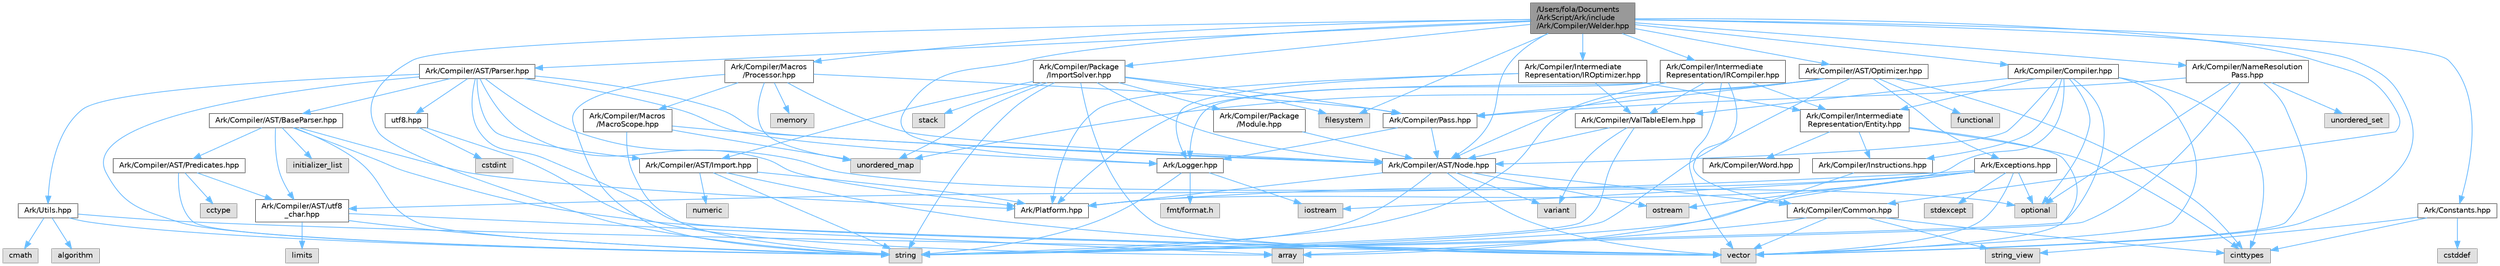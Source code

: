 digraph "/Users/fola/Documents/ArkScript/Ark/include/Ark/Compiler/Welder.hpp"
{
 // INTERACTIVE_SVG=YES
 // LATEX_PDF_SIZE
  bgcolor="transparent";
  edge [fontname=Helvetica,fontsize=10,labelfontname=Helvetica,labelfontsize=10];
  node [fontname=Helvetica,fontsize=10,shape=box,height=0.2,width=0.4];
  Node1 [id="Node000001",label="/Users/fola/Documents\l/ArkScript/Ark/include\l/Ark/Compiler/Welder.hpp",height=0.2,width=0.4,color="gray40", fillcolor="grey60", style="filled", fontcolor="black",tooltip="In charge of welding everything needed to compile code."];
  Node1 -> Node2 [id="edge1_Node000001_Node000002",color="steelblue1",style="solid",tooltip=" "];
  Node2 [id="Node000002",label="string",height=0.2,width=0.4,color="grey60", fillcolor="#E0E0E0", style="filled",tooltip=" "];
  Node1 -> Node3 [id="edge2_Node000001_Node000003",color="steelblue1",style="solid",tooltip=" "];
  Node3 [id="Node000003",label="vector",height=0.2,width=0.4,color="grey60", fillcolor="#E0E0E0", style="filled",tooltip=" "];
  Node1 -> Node4 [id="edge3_Node000001_Node000004",color="steelblue1",style="solid",tooltip=" "];
  Node4 [id="Node000004",label="filesystem",height=0.2,width=0.4,color="grey60", fillcolor="#E0E0E0", style="filled",tooltip=" "];
  Node1 -> Node5 [id="edge4_Node000001_Node000005",color="steelblue1",style="solid",tooltip=" "];
  Node5 [id="Node000005",label="Ark/Compiler/Common.hpp",height=0.2,width=0.4,color="grey40", fillcolor="white", style="filled",URL="$d8/ddd/Common_8hpp.html",tooltip="Common code for the compiler."];
  Node5 -> Node6 [id="edge5_Node000005_Node000006",color="steelblue1",style="solid",tooltip=" "];
  Node6 [id="Node000006",label="array",height=0.2,width=0.4,color="grey60", fillcolor="#E0E0E0", style="filled",tooltip=" "];
  Node5 -> Node7 [id="edge6_Node000005_Node000007",color="steelblue1",style="solid",tooltip=" "];
  Node7 [id="Node000007",label="string_view",height=0.2,width=0.4,color="grey60", fillcolor="#E0E0E0", style="filled",tooltip=" "];
  Node5 -> Node3 [id="edge7_Node000005_Node000003",color="steelblue1",style="solid",tooltip=" "];
  Node5 -> Node8 [id="edge8_Node000005_Node000008",color="steelblue1",style="solid",tooltip=" "];
  Node8 [id="Node000008",label="cinttypes",height=0.2,width=0.4,color="grey60", fillcolor="#E0E0E0", style="filled",tooltip=" "];
  Node1 -> Node9 [id="edge9_Node000001_Node000009",color="steelblue1",style="solid",tooltip=" "];
  Node9 [id="Node000009",label="Ark/Compiler/AST/Node.hpp",height=0.2,width=0.4,color="grey40", fillcolor="white", style="filled",URL="$d7/dc6/Node_8hpp.html",tooltip="AST node used by the parser, optimizer and compiler."];
  Node9 -> Node10 [id="edge10_Node000009_Node000010",color="steelblue1",style="solid",tooltip=" "];
  Node10 [id="Node000010",label="variant",height=0.2,width=0.4,color="grey60", fillcolor="#E0E0E0", style="filled",tooltip=" "];
  Node9 -> Node11 [id="edge11_Node000009_Node000011",color="steelblue1",style="solid",tooltip=" "];
  Node11 [id="Node000011",label="ostream",height=0.2,width=0.4,color="grey60", fillcolor="#E0E0E0", style="filled",tooltip=" "];
  Node9 -> Node2 [id="edge12_Node000009_Node000002",color="steelblue1",style="solid",tooltip=" "];
  Node9 -> Node3 [id="edge13_Node000009_Node000003",color="steelblue1",style="solid",tooltip=" "];
  Node9 -> Node5 [id="edge14_Node000009_Node000005",color="steelblue1",style="solid",tooltip=" "];
  Node9 -> Node12 [id="edge15_Node000009_Node000012",color="steelblue1",style="solid",tooltip=" "];
  Node12 [id="Node000012",label="Ark/Platform.hpp",height=0.2,width=0.4,color="grey40", fillcolor="white", style="filled",URL="$d5/d40/Platform_8hpp.html",tooltip="ArkScript configuration macros."];
  Node1 -> Node13 [id="edge16_Node000001_Node000013",color="steelblue1",style="solid",tooltip=" "];
  Node13 [id="Node000013",label="Ark/Compiler/AST/Parser.hpp",height=0.2,width=0.4,color="grey40", fillcolor="white", style="filled",URL="$d7/ddd/Parser_8hpp.html",tooltip="Parse ArkScript code, but do not handle any import declarations."];
  Node13 -> Node14 [id="edge17_Node000013_Node000014",color="steelblue1",style="solid",tooltip=" "];
  Node14 [id="Node000014",label="Ark/Compiler/AST/BaseParser.hpp",height=0.2,width=0.4,color="grey40", fillcolor="white", style="filled",URL="$d3/d70/BaseParser_8hpp.html",tooltip=" "];
  Node14 -> Node2 [id="edge18_Node000014_Node000002",color="steelblue1",style="solid",tooltip=" "];
  Node14 -> Node3 [id="edge19_Node000014_Node000003",color="steelblue1",style="solid",tooltip=" "];
  Node14 -> Node15 [id="edge20_Node000014_Node000015",color="steelblue1",style="solid",tooltip=" "];
  Node15 [id="Node000015",label="initializer_list",height=0.2,width=0.4,color="grey60", fillcolor="#E0E0E0", style="filled",tooltip=" "];
  Node14 -> Node12 [id="edge21_Node000014_Node000012",color="steelblue1",style="solid",tooltip=" "];
  Node14 -> Node16 [id="edge22_Node000014_Node000016",color="steelblue1",style="solid",tooltip=" "];
  Node16 [id="Node000016",label="Ark/Compiler/AST/Predicates.hpp",height=0.2,width=0.4,color="grey40", fillcolor="white", style="filled",URL="$dc/d59/Predicates_8hpp.html",tooltip=" "];
  Node16 -> Node2 [id="edge23_Node000016_Node000002",color="steelblue1",style="solid",tooltip=" "];
  Node16 -> Node17 [id="edge24_Node000016_Node000017",color="steelblue1",style="solid",tooltip=" "];
  Node17 [id="Node000017",label="cctype",height=0.2,width=0.4,color="grey60", fillcolor="#E0E0E0", style="filled",tooltip=" "];
  Node16 -> Node18 [id="edge25_Node000016_Node000018",color="steelblue1",style="solid",tooltip=" "];
  Node18 [id="Node000018",label="Ark/Compiler/AST/utf8\l_char.hpp",height=0.2,width=0.4,color="grey40", fillcolor="white", style="filled",URL="$db/d4e/utf8__char_8hpp.html",tooltip=" "];
  Node18 -> Node6 [id="edge26_Node000018_Node000006",color="steelblue1",style="solid",tooltip=" "];
  Node18 -> Node2 [id="edge27_Node000018_Node000002",color="steelblue1",style="solid",tooltip=" "];
  Node18 -> Node19 [id="edge28_Node000018_Node000019",color="steelblue1",style="solid",tooltip=" "];
  Node19 [id="Node000019",label="limits",height=0.2,width=0.4,color="grey60", fillcolor="#E0E0E0", style="filled",tooltip=" "];
  Node14 -> Node18 [id="edge29_Node000014_Node000018",color="steelblue1",style="solid",tooltip=" "];
  Node13 -> Node9 [id="edge30_Node000013_Node000009",color="steelblue1",style="solid",tooltip=" "];
  Node13 -> Node20 [id="edge31_Node000013_Node000020",color="steelblue1",style="solid",tooltip=" "];
  Node20 [id="Node000020",label="Ark/Compiler/AST/Import.hpp",height=0.2,width=0.4,color="grey40", fillcolor="white", style="filled",URL="$d4/d32/Import_8hpp.html",tooltip=" "];
  Node20 -> Node3 [id="edge32_Node000020_Node000003",color="steelblue1",style="solid",tooltip=" "];
  Node20 -> Node2 [id="edge33_Node000020_Node000002",color="steelblue1",style="solid",tooltip=" "];
  Node20 -> Node21 [id="edge34_Node000020_Node000021",color="steelblue1",style="solid",tooltip=" "];
  Node21 [id="Node000021",label="numeric",height=0.2,width=0.4,color="grey60", fillcolor="#E0E0E0", style="filled",tooltip=" "];
  Node20 -> Node12 [id="edge35_Node000020_Node000012",color="steelblue1",style="solid",tooltip=" "];
  Node13 -> Node22 [id="edge36_Node000013_Node000022",color="steelblue1",style="solid",tooltip=" "];
  Node22 [id="Node000022",label="Ark/Logger.hpp",height=0.2,width=0.4,color="grey40", fillcolor="white", style="filled",URL="$d9/d11/Logger_8hpp.html",tooltip="Internal logger."];
  Node22 -> Node23 [id="edge37_Node000022_Node000023",color="steelblue1",style="solid",tooltip=" "];
  Node23 [id="Node000023",label="iostream",height=0.2,width=0.4,color="grey60", fillcolor="#E0E0E0", style="filled",tooltip=" "];
  Node22 -> Node24 [id="edge38_Node000022_Node000024",color="steelblue1",style="solid",tooltip=" "];
  Node24 [id="Node000024",label="fmt/format.h",height=0.2,width=0.4,color="grey60", fillcolor="#E0E0E0", style="filled",tooltip=" "];
  Node22 -> Node2 [id="edge39_Node000022_Node000002",color="steelblue1",style="solid",tooltip=" "];
  Node13 -> Node25 [id="edge40_Node000013_Node000025",color="steelblue1",style="solid",tooltip=" "];
  Node25 [id="Node000025",label="Ark/Utils.hpp",height=0.2,width=0.4,color="grey40", fillcolor="white", style="filled",URL="$d4/dcb/Ark_2Utils_8hpp.html",tooltip="Lots of utilities about string, filesystem and more."];
  Node25 -> Node26 [id="edge41_Node000025_Node000026",color="steelblue1",style="solid",tooltip=" "];
  Node26 [id="Node000026",label="algorithm",height=0.2,width=0.4,color="grey60", fillcolor="#E0E0E0", style="filled",tooltip=" "];
  Node25 -> Node2 [id="edge42_Node000025_Node000002",color="steelblue1",style="solid",tooltip=" "];
  Node25 -> Node3 [id="edge43_Node000025_Node000003",color="steelblue1",style="solid",tooltip=" "];
  Node25 -> Node27 [id="edge44_Node000025_Node000027",color="steelblue1",style="solid",tooltip=" "];
  Node27 [id="Node000027",label="cmath",height=0.2,width=0.4,color="grey60", fillcolor="#E0E0E0", style="filled",tooltip=" "];
  Node13 -> Node12 [id="edge45_Node000013_Node000012",color="steelblue1",style="solid",tooltip=" "];
  Node13 -> Node2 [id="edge46_Node000013_Node000002",color="steelblue1",style="solid",tooltip=" "];
  Node13 -> Node28 [id="edge47_Node000013_Node000028",color="steelblue1",style="solid",tooltip=" "];
  Node28 [id="Node000028",label="optional",height=0.2,width=0.4,color="grey60", fillcolor="#E0E0E0", style="filled",tooltip=" "];
  Node13 -> Node3 [id="edge48_Node000013_Node000003",color="steelblue1",style="solid",tooltip=" "];
  Node13 -> Node29 [id="edge49_Node000013_Node000029",color="steelblue1",style="solid",tooltip=" "];
  Node29 [id="Node000029",label="utf8.hpp",height=0.2,width=0.4,color="grey40", fillcolor="white", style="filled",URL="$d1/d85/utf8_8hpp.html",tooltip=" "];
  Node29 -> Node6 [id="edge50_Node000029_Node000006",color="steelblue1",style="solid",tooltip=" "];
  Node29 -> Node30 [id="edge51_Node000029_Node000030",color="steelblue1",style="solid",tooltip=" "];
  Node30 [id="Node000030",label="cstdint",height=0.2,width=0.4,color="grey60", fillcolor="#E0E0E0", style="filled",tooltip=" "];
  Node1 -> Node31 [id="edge52_Node000001_Node000031",color="steelblue1",style="solid",tooltip=" "];
  Node31 [id="Node000031",label="Ark/Compiler/Compiler.hpp",height=0.2,width=0.4,color="grey40", fillcolor="white", style="filled",URL="$d8/d0f/Compiler_8hpp.html",tooltip="ArkScript compiler is in charge of transforming the AST into bytecode."];
  Node31 -> Node3 [id="edge53_Node000031_Node000003",color="steelblue1",style="solid",tooltip=" "];
  Node31 -> Node2 [id="edge54_Node000031_Node000002",color="steelblue1",style="solid",tooltip=" "];
  Node31 -> Node8 [id="edge55_Node000031_Node000008",color="steelblue1",style="solid",tooltip=" "];
  Node31 -> Node28 [id="edge56_Node000031_Node000028",color="steelblue1",style="solid",tooltip=" "];
  Node31 -> Node12 [id="edge57_Node000031_Node000012",color="steelblue1",style="solid",tooltip=" "];
  Node31 -> Node32 [id="edge58_Node000031_Node000032",color="steelblue1",style="solid",tooltip=" "];
  Node32 [id="Node000032",label="Ark/Compiler/Instructions.hpp",height=0.2,width=0.4,color="grey40", fillcolor="white", style="filled",URL="$d8/daa/Instructions_8hpp.html",tooltip="The different instructions used by the compiler and virtual machine."];
  Node32 -> Node6 [id="edge59_Node000032_Node000006",color="steelblue1",style="solid",tooltip=" "];
  Node31 -> Node33 [id="edge60_Node000031_Node000033",color="steelblue1",style="solid",tooltip=" "];
  Node33 [id="Node000033",label="Ark/Compiler/Intermediate\lRepresentation/Entity.hpp",height=0.2,width=0.4,color="grey40", fillcolor="white", style="filled",URL="$de/da6/Entity_8hpp.html",tooltip="An entity in the IR is a bundle of information."];
  Node33 -> Node8 [id="edge61_Node000033_Node000008",color="steelblue1",style="solid",tooltip=" "];
  Node33 -> Node3 [id="edge62_Node000033_Node000003",color="steelblue1",style="solid",tooltip=" "];
  Node33 -> Node34 [id="edge63_Node000033_Node000034",color="steelblue1",style="solid",tooltip=" "];
  Node34 [id="Node000034",label="Ark/Compiler/Word.hpp",height=0.2,width=0.4,color="grey40", fillcolor="white", style="filled",URL="$db/d53/Word_8hpp.html",tooltip="Describe an instruction and its immediate argument."];
  Node33 -> Node32 [id="edge64_Node000033_Node000032",color="steelblue1",style="solid",tooltip=" "];
  Node31 -> Node9 [id="edge65_Node000031_Node000009",color="steelblue1",style="solid",tooltip=" "];
  Node31 -> Node35 [id="edge66_Node000031_Node000035",color="steelblue1",style="solid",tooltip=" "];
  Node35 [id="Node000035",label="Ark/Compiler/ValTableElem.hpp",height=0.2,width=0.4,color="grey40", fillcolor="white", style="filled",URL="$dd/de7/ValTableElem_8hpp.html",tooltip="The basic value type handled by the compiler."];
  Node35 -> Node10 [id="edge67_Node000035_Node000010",color="steelblue1",style="solid",tooltip=" "];
  Node35 -> Node2 [id="edge68_Node000035_Node000002",color="steelblue1",style="solid",tooltip=" "];
  Node35 -> Node9 [id="edge69_Node000035_Node000009",color="steelblue1",style="solid",tooltip=" "];
  Node1 -> Node36 [id="edge70_Node000001_Node000036",color="steelblue1",style="solid",tooltip=" "];
  Node36 [id="Node000036",label="Ark/Compiler/Intermediate\lRepresentation/IROptimizer.hpp",height=0.2,width=0.4,color="grey40", fillcolor="white", style="filled",URL="$d0/de2/IROptimizer_8hpp.html",tooltip="Optimize IR based on IR entity grouped by 2 (or more)"];
  Node36 -> Node12 [id="edge71_Node000036_Node000012",color="steelblue1",style="solid",tooltip=" "];
  Node36 -> Node22 [id="edge72_Node000036_Node000022",color="steelblue1",style="solid",tooltip=" "];
  Node36 -> Node35 [id="edge73_Node000036_Node000035",color="steelblue1",style="solid",tooltip=" "];
  Node36 -> Node33 [id="edge74_Node000036_Node000033",color="steelblue1",style="solid",tooltip=" "];
  Node1 -> Node37 [id="edge75_Node000001_Node000037",color="steelblue1",style="solid",tooltip=" "];
  Node37 [id="Node000037",label="Ark/Compiler/Intermediate\lRepresentation/IRCompiler.hpp",height=0.2,width=0.4,color="grey40", fillcolor="white", style="filled",URL="$df/d86/IRCompiler_8hpp.html",tooltip="Compile the intermediate representation to bytecode."];
  Node37 -> Node3 [id="edge76_Node000037_Node000003",color="steelblue1",style="solid",tooltip=" "];
  Node37 -> Node2 [id="edge77_Node000037_Node000002",color="steelblue1",style="solid",tooltip=" "];
  Node37 -> Node12 [id="edge78_Node000037_Node000012",color="steelblue1",style="solid",tooltip=" "];
  Node37 -> Node22 [id="edge79_Node000037_Node000022",color="steelblue1",style="solid",tooltip=" "];
  Node37 -> Node5 [id="edge80_Node000037_Node000005",color="steelblue1",style="solid",tooltip=" "];
  Node37 -> Node35 [id="edge81_Node000037_Node000035",color="steelblue1",style="solid",tooltip=" "];
  Node37 -> Node33 [id="edge82_Node000037_Node000033",color="steelblue1",style="solid",tooltip=" "];
  Node1 -> Node38 [id="edge83_Node000001_Node000038",color="steelblue1",style="solid",tooltip=" "];
  Node38 [id="Node000038",label="Ark/Constants.hpp",height=0.2,width=0.4,color="grey40", fillcolor="white", style="filled",URL="$d6/de9/Constants_8hpp.html",tooltip="Constants used by ArkScript."];
  Node38 -> Node7 [id="edge84_Node000038_Node000007",color="steelblue1",style="solid",tooltip=" "];
  Node38 -> Node8 [id="edge85_Node000038_Node000008",color="steelblue1",style="solid",tooltip=" "];
  Node38 -> Node39 [id="edge86_Node000038_Node000039",color="steelblue1",style="solid",tooltip=" "];
  Node39 [id="Node000039",label="cstddef",height=0.2,width=0.4,color="grey60", fillcolor="#E0E0E0", style="filled",tooltip=" "];
  Node1 -> Node22 [id="edge87_Node000001_Node000022",color="steelblue1",style="solid",tooltip=" "];
  Node1 -> Node40 [id="edge88_Node000001_Node000040",color="steelblue1",style="solid",tooltip=" "];
  Node40 [id="Node000040",label="Ark/Compiler/Package\l/ImportSolver.hpp",height=0.2,width=0.4,color="grey40", fillcolor="white", style="filled",URL="$d1/db0/ImportSolver_8hpp.html",tooltip="Handle imports, resolve them with modules and everything."];
  Node40 -> Node41 [id="edge89_Node000040_Node000041",color="steelblue1",style="solid",tooltip=" "];
  Node41 [id="Node000041",label="stack",height=0.2,width=0.4,color="grey60", fillcolor="#E0E0E0", style="filled",tooltip=" "];
  Node40 -> Node3 [id="edge90_Node000040_Node000003",color="steelblue1",style="solid",tooltip=" "];
  Node40 -> Node2 [id="edge91_Node000040_Node000002",color="steelblue1",style="solid",tooltip=" "];
  Node40 -> Node4 [id="edge92_Node000040_Node000004",color="steelblue1",style="solid",tooltip=" "];
  Node40 -> Node42 [id="edge93_Node000040_Node000042",color="steelblue1",style="solid",tooltip=" "];
  Node42 [id="Node000042",label="unordered_map",height=0.2,width=0.4,color="grey60", fillcolor="#E0E0E0", style="filled",tooltip=" "];
  Node40 -> Node43 [id="edge94_Node000040_Node000043",color="steelblue1",style="solid",tooltip=" "];
  Node43 [id="Node000043",label="Ark/Compiler/Pass.hpp",height=0.2,width=0.4,color="grey40", fillcolor="white", style="filled",URL="$df/d5f/Pass_8hpp.html",tooltip="Interface for a compiler pass (take in an AST, output an AST)"];
  Node43 -> Node9 [id="edge95_Node000043_Node000009",color="steelblue1",style="solid",tooltip=" "];
  Node43 -> Node22 [id="edge96_Node000043_Node000022",color="steelblue1",style="solid",tooltip=" "];
  Node40 -> Node9 [id="edge97_Node000040_Node000009",color="steelblue1",style="solid",tooltip=" "];
  Node40 -> Node20 [id="edge98_Node000040_Node000020",color="steelblue1",style="solid",tooltip=" "];
  Node40 -> Node44 [id="edge99_Node000040_Node000044",color="steelblue1",style="solid",tooltip=" "];
  Node44 [id="Node000044",label="Ark/Compiler/Package\l/Module.hpp",height=0.2,width=0.4,color="grey40", fillcolor="white", style="filled",URL="$dd/db3/Compiler_2Package_2Module_8hpp.html",tooltip=" "];
  Node44 -> Node9 [id="edge100_Node000044_Node000009",color="steelblue1",style="solid",tooltip=" "];
  Node1 -> Node45 [id="edge101_Node000001_Node000045",color="steelblue1",style="solid",tooltip=" "];
  Node45 [id="Node000045",label="Ark/Compiler/Macros\l/Processor.hpp",height=0.2,width=0.4,color="grey40", fillcolor="white", style="filled",URL="$de/db1/Processor_8hpp.html",tooltip="Handles the macros and their expansion in ArkScript source code."];
  Node45 -> Node9 [id="edge102_Node000045_Node000009",color="steelblue1",style="solid",tooltip=" "];
  Node45 -> Node46 [id="edge103_Node000045_Node000046",color="steelblue1",style="solid",tooltip=" "];
  Node46 [id="Node000046",label="Ark/Compiler/Macros\l/MacroScope.hpp",height=0.2,width=0.4,color="grey40", fillcolor="white", style="filled",URL="$d7/dfb/MacroScope_8hpp.html",tooltip="Defines tools to handle macro definitions."];
  Node46 -> Node9 [id="edge104_Node000046_Node000009",color="steelblue1",style="solid",tooltip=" "];
  Node46 -> Node42 [id="edge105_Node000046_Node000042",color="steelblue1",style="solid",tooltip=" "];
  Node46 -> Node2 [id="edge106_Node000046_Node000002",color="steelblue1",style="solid",tooltip=" "];
  Node45 -> Node43 [id="edge107_Node000045_Node000043",color="steelblue1",style="solid",tooltip=" "];
  Node45 -> Node42 [id="edge108_Node000045_Node000042",color="steelblue1",style="solid",tooltip=" "];
  Node45 -> Node47 [id="edge109_Node000045_Node000047",color="steelblue1",style="solid",tooltip=" "];
  Node47 [id="Node000047",label="memory",height=0.2,width=0.4,color="grey60", fillcolor="#E0E0E0", style="filled",tooltip=" "];
  Node45 -> Node2 [id="edge110_Node000045_Node000002",color="steelblue1",style="solid",tooltip=" "];
  Node1 -> Node48 [id="edge111_Node000001_Node000048",color="steelblue1",style="solid",tooltip=" "];
  Node48 [id="Node000048",label="Ark/Compiler/AST/Optimizer.hpp",height=0.2,width=0.4,color="grey40", fillcolor="white", style="filled",URL="$db/d93/Optimizer_8hpp.html",tooltip="Optimizes a given ArkScript AST."];
  Node48 -> Node49 [id="edge112_Node000048_Node000049",color="steelblue1",style="solid",tooltip=" "];
  Node49 [id="Node000049",label="functional",height=0.2,width=0.4,color="grey60", fillcolor="#E0E0E0", style="filled",tooltip=" "];
  Node48 -> Node42 [id="edge113_Node000048_Node000042",color="steelblue1",style="solid",tooltip=" "];
  Node48 -> Node2 [id="edge114_Node000048_Node000002",color="steelblue1",style="solid",tooltip=" "];
  Node48 -> Node8 [id="edge115_Node000048_Node000008",color="steelblue1",style="solid",tooltip=" "];
  Node48 -> Node43 [id="edge116_Node000048_Node000043",color="steelblue1",style="solid",tooltip=" "];
  Node48 -> Node9 [id="edge117_Node000048_Node000009",color="steelblue1",style="solid",tooltip=" "];
  Node48 -> Node50 [id="edge118_Node000048_Node000050",color="steelblue1",style="solid",tooltip=" "];
  Node50 [id="Node000050",label="Ark/Exceptions.hpp",height=0.2,width=0.4,color="grey40", fillcolor="white", style="filled",URL="$d2/de9/Exceptions_8hpp.html",tooltip="ArkScript homemade exceptions."];
  Node50 -> Node2 [id="edge119_Node000050_Node000002",color="steelblue1",style="solid",tooltip=" "];
  Node50 -> Node3 [id="edge120_Node000050_Node000003",color="steelblue1",style="solid",tooltip=" "];
  Node50 -> Node51 [id="edge121_Node000050_Node000051",color="steelblue1",style="solid",tooltip=" "];
  Node51 [id="Node000051",label="stdexcept",height=0.2,width=0.4,color="grey60", fillcolor="#E0E0E0", style="filled",tooltip=" "];
  Node50 -> Node28 [id="edge122_Node000050_Node000028",color="steelblue1",style="solid",tooltip=" "];
  Node50 -> Node11 [id="edge123_Node000050_Node000011",color="steelblue1",style="solid",tooltip=" "];
  Node50 -> Node23 [id="edge124_Node000050_Node000023",color="steelblue1",style="solid",tooltip=" "];
  Node50 -> Node18 [id="edge125_Node000050_Node000018",color="steelblue1",style="solid",tooltip=" "];
  Node50 -> Node12 [id="edge126_Node000050_Node000012",color="steelblue1",style="solid",tooltip=" "];
  Node1 -> Node52 [id="edge127_Node000001_Node000052",color="steelblue1",style="solid",tooltip=" "];
  Node52 [id="Node000052",label="Ark/Compiler/NameResolution\lPass.hpp",height=0.2,width=0.4,color="grey40", fillcolor="white", style="filled",URL="$d4/de8/NameResolutionPass_8hpp.html",tooltip=" "];
  Node52 -> Node3 [id="edge128_Node000052_Node000003",color="steelblue1",style="solid",tooltip=" "];
  Node52 -> Node2 [id="edge129_Node000052_Node000002",color="steelblue1",style="solid",tooltip=" "];
  Node52 -> Node28 [id="edge130_Node000052_Node000028",color="steelblue1",style="solid",tooltip=" "];
  Node52 -> Node53 [id="edge131_Node000052_Node000053",color="steelblue1",style="solid",tooltip=" "];
  Node53 [id="Node000053",label="unordered_set",height=0.2,width=0.4,color="grey60", fillcolor="#E0E0E0", style="filled",tooltip=" "];
  Node52 -> Node43 [id="edge132_Node000052_Node000043",color="steelblue1",style="solid",tooltip=" "];
}
